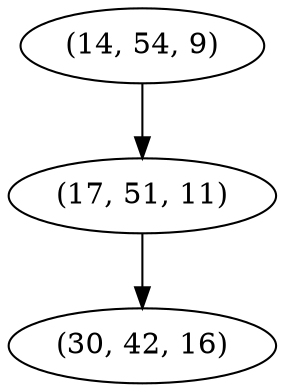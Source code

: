 digraph tree {
    "(14, 54, 9)";
    "(17, 51, 11)";
    "(30, 42, 16)";
    "(14, 54, 9)" -> "(17, 51, 11)";
    "(17, 51, 11)" -> "(30, 42, 16)";
}
